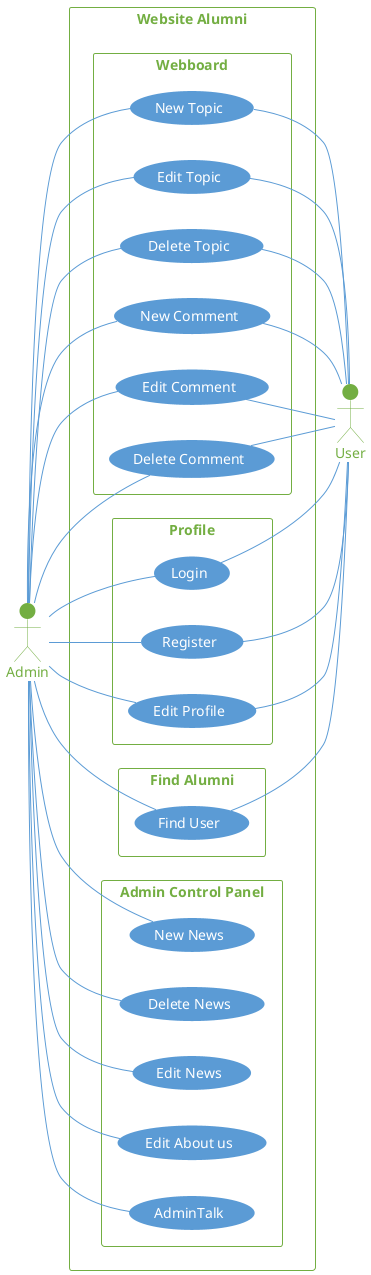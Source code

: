 @startuml WebsiteAlumni

actor Admin
actor User
left to right direction
skinparam rectangle{    
    FontColor #73ae42
    BorderColor #73ae42
    Shadowing false
}
skinparam actor{
    FontColor #73ae42
    BackgroundColor #73ae42
    BorderColor #73ae42
    Shadowing false
}
skinparam usecase {
    FontColor White 
    ArrowColor #5b9bd5
    BackgroundColor #5b9bd5
    BorderColor #5b9bd5
    Shadowing false
}
rectangle "Website Alumni" {
    rectangle "Webboard"{
        (New Topic) -- User
        Admin -- (New Topic)
        Admin -- (Edit Topic)
        (Edit Topic) -- User
        Admin -- (Delete Topic)
        (Delete Topic) -- User
        (New Comment) -- User
        Admin -- (New Comment)
        (Edit Comment) -- User
        Admin -- (Edit Comment)
        (Delete Comment) -- User
        Admin -- (Delete Comment)
    }
    rectangle "Profile"{
        (Login) -- User
        Admin -- (Login)
        (Register) -- User
        Admin -- (Register)
        (Edit Profile) -- User
        Admin -- (Edit Profile)
    }
    rectangle "Find Alumni"{
        (Find User) -- User
        Admin -- (Find User)
    }
    rectangle "Admin Control Panel"{
        Admin -- (New News)
        Admin -- (Delete News)
        Admin -- (Edit News)
        Admin -- (Edit About us)
        Admin -- (AdminTalk)
    }
}

@enduml